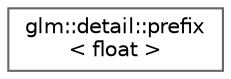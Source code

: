 digraph "Graphical Class Hierarchy"
{
 // LATEX_PDF_SIZE
  bgcolor="transparent";
  edge [fontname=Helvetica,fontsize=10,labelfontname=Helvetica,labelfontsize=10];
  node [fontname=Helvetica,fontsize=10,shape=box,height=0.2,width=0.4];
  rankdir="LR";
  Node0 [id="Node000000",label="glm::detail::prefix\l\< float \>",height=0.2,width=0.4,color="grey40", fillcolor="white", style="filled",URL="$structglm_1_1detail_1_1prefix_3_01float_01_4.html",tooltip=" "];
}
